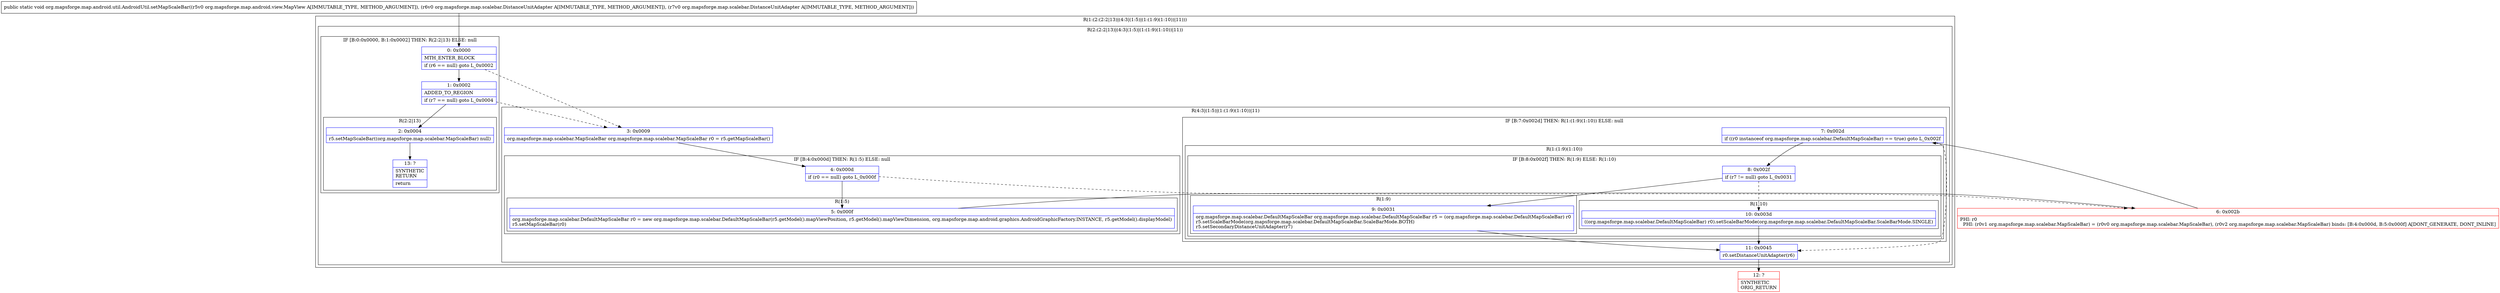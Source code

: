 digraph "CFG fororg.mapsforge.map.android.util.AndroidUtil.setMapScaleBar(Lorg\/mapsforge\/map\/android\/view\/MapView;Lorg\/mapsforge\/map\/scalebar\/DistanceUnitAdapter;Lorg\/mapsforge\/map\/scalebar\/DistanceUnitAdapter;)V" {
subgraph cluster_Region_501089628 {
label = "R(1:(2:(2:2|13)|(4:3|(1:5)|(1:(1:9)(1:10))|11)))";
node [shape=record,color=blue];
subgraph cluster_Region_2075533479 {
label = "R(2:(2:2|13)|(4:3|(1:5)|(1:(1:9)(1:10))|11))";
node [shape=record,color=blue];
subgraph cluster_IfRegion_306254953 {
label = "IF [B:0:0x0000, B:1:0x0002] THEN: R(2:2|13) ELSE: null";
node [shape=record,color=blue];
Node_0 [shape=record,label="{0\:\ 0x0000|MTH_ENTER_BLOCK\l|if (r6 == null) goto L_0x0002\l}"];
Node_1 [shape=record,label="{1\:\ 0x0002|ADDED_TO_REGION\l|if (r7 == null) goto L_0x0004\l}"];
subgraph cluster_Region_1490269620 {
label = "R(2:2|13)";
node [shape=record,color=blue];
Node_2 [shape=record,label="{2\:\ 0x0004|r5.setMapScaleBar((org.mapsforge.map.scalebar.MapScaleBar) null)\l}"];
Node_13 [shape=record,label="{13\:\ ?|SYNTHETIC\lRETURN\l|return\l}"];
}
}
subgraph cluster_Region_1892549929 {
label = "R(4:3|(1:5)|(1:(1:9)(1:10))|11)";
node [shape=record,color=blue];
Node_3 [shape=record,label="{3\:\ 0x0009|org.mapsforge.map.scalebar.MapScaleBar org.mapsforge.map.scalebar.MapScaleBar r0 = r5.getMapScaleBar()\l}"];
subgraph cluster_IfRegion_1699334247 {
label = "IF [B:4:0x000d] THEN: R(1:5) ELSE: null";
node [shape=record,color=blue];
Node_4 [shape=record,label="{4\:\ 0x000d|if (r0 == null) goto L_0x000f\l}"];
subgraph cluster_Region_27803559 {
label = "R(1:5)";
node [shape=record,color=blue];
Node_5 [shape=record,label="{5\:\ 0x000f|org.mapsforge.map.scalebar.DefaultMapScaleBar r0 = new org.mapsforge.map.scalebar.DefaultMapScaleBar(r5.getModel().mapViewPosition, r5.getModel().mapViewDimension, org.mapsforge.map.android.graphics.AndroidGraphicFactory.INSTANCE, r5.getModel().displayModel)\lr5.setMapScaleBar(r0)\l}"];
}
}
subgraph cluster_IfRegion_556507178 {
label = "IF [B:7:0x002d] THEN: R(1:(1:9)(1:10)) ELSE: null";
node [shape=record,color=blue];
Node_7 [shape=record,label="{7\:\ 0x002d|if ((r0 instanceof org.mapsforge.map.scalebar.DefaultMapScaleBar) == true) goto L_0x002f\l}"];
subgraph cluster_Region_902475543 {
label = "R(1:(1:9)(1:10))";
node [shape=record,color=blue];
subgraph cluster_IfRegion_2142442001 {
label = "IF [B:8:0x002f] THEN: R(1:9) ELSE: R(1:10)";
node [shape=record,color=blue];
Node_8 [shape=record,label="{8\:\ 0x002f|if (r7 != null) goto L_0x0031\l}"];
subgraph cluster_Region_558636651 {
label = "R(1:9)";
node [shape=record,color=blue];
Node_9 [shape=record,label="{9\:\ 0x0031|org.mapsforge.map.scalebar.DefaultMapScaleBar org.mapsforge.map.scalebar.DefaultMapScaleBar r5 = (org.mapsforge.map.scalebar.DefaultMapScaleBar) r0\lr5.setScaleBarMode(org.mapsforge.map.scalebar.DefaultMapScaleBar.ScaleBarMode.BOTH)\lr5.setSecondaryDistanceUnitAdapter(r7)\l}"];
}
subgraph cluster_Region_1633241314 {
label = "R(1:10)";
node [shape=record,color=blue];
Node_10 [shape=record,label="{10\:\ 0x003d|((org.mapsforge.map.scalebar.DefaultMapScaleBar) r0).setScaleBarMode(org.mapsforge.map.scalebar.DefaultMapScaleBar.ScaleBarMode.SINGLE)\l}"];
}
}
}
}
Node_11 [shape=record,label="{11\:\ 0x0045|r0.setDistanceUnitAdapter(r6)\l}"];
}
}
}
Node_6 [shape=record,color=red,label="{6\:\ 0x002b|PHI: r0 \l  PHI: (r0v1 org.mapsforge.map.scalebar.MapScaleBar) = (r0v0 org.mapsforge.map.scalebar.MapScaleBar), (r0v2 org.mapsforge.map.scalebar.MapScaleBar) binds: [B:4:0x000d, B:5:0x000f] A[DONT_GENERATE, DONT_INLINE]\l}"];
Node_12 [shape=record,color=red,label="{12\:\ ?|SYNTHETIC\lORIG_RETURN\l}"];
MethodNode[shape=record,label="{public static void org.mapsforge.map.android.util.AndroidUtil.setMapScaleBar((r5v0 org.mapsforge.map.android.view.MapView A[IMMUTABLE_TYPE, METHOD_ARGUMENT]), (r6v0 org.mapsforge.map.scalebar.DistanceUnitAdapter A[IMMUTABLE_TYPE, METHOD_ARGUMENT]), (r7v0 org.mapsforge.map.scalebar.DistanceUnitAdapter A[IMMUTABLE_TYPE, METHOD_ARGUMENT])) }"];
MethodNode -> Node_0;
Node_0 -> Node_1;
Node_0 -> Node_3[style=dashed];
Node_1 -> Node_2;
Node_1 -> Node_3[style=dashed];
Node_2 -> Node_13;
Node_3 -> Node_4;
Node_4 -> Node_5;
Node_4 -> Node_6[style=dashed];
Node_5 -> Node_6;
Node_7 -> Node_8;
Node_7 -> Node_11[style=dashed];
Node_8 -> Node_9;
Node_8 -> Node_10[style=dashed];
Node_9 -> Node_11;
Node_10 -> Node_11;
Node_11 -> Node_12;
Node_6 -> Node_7;
}

